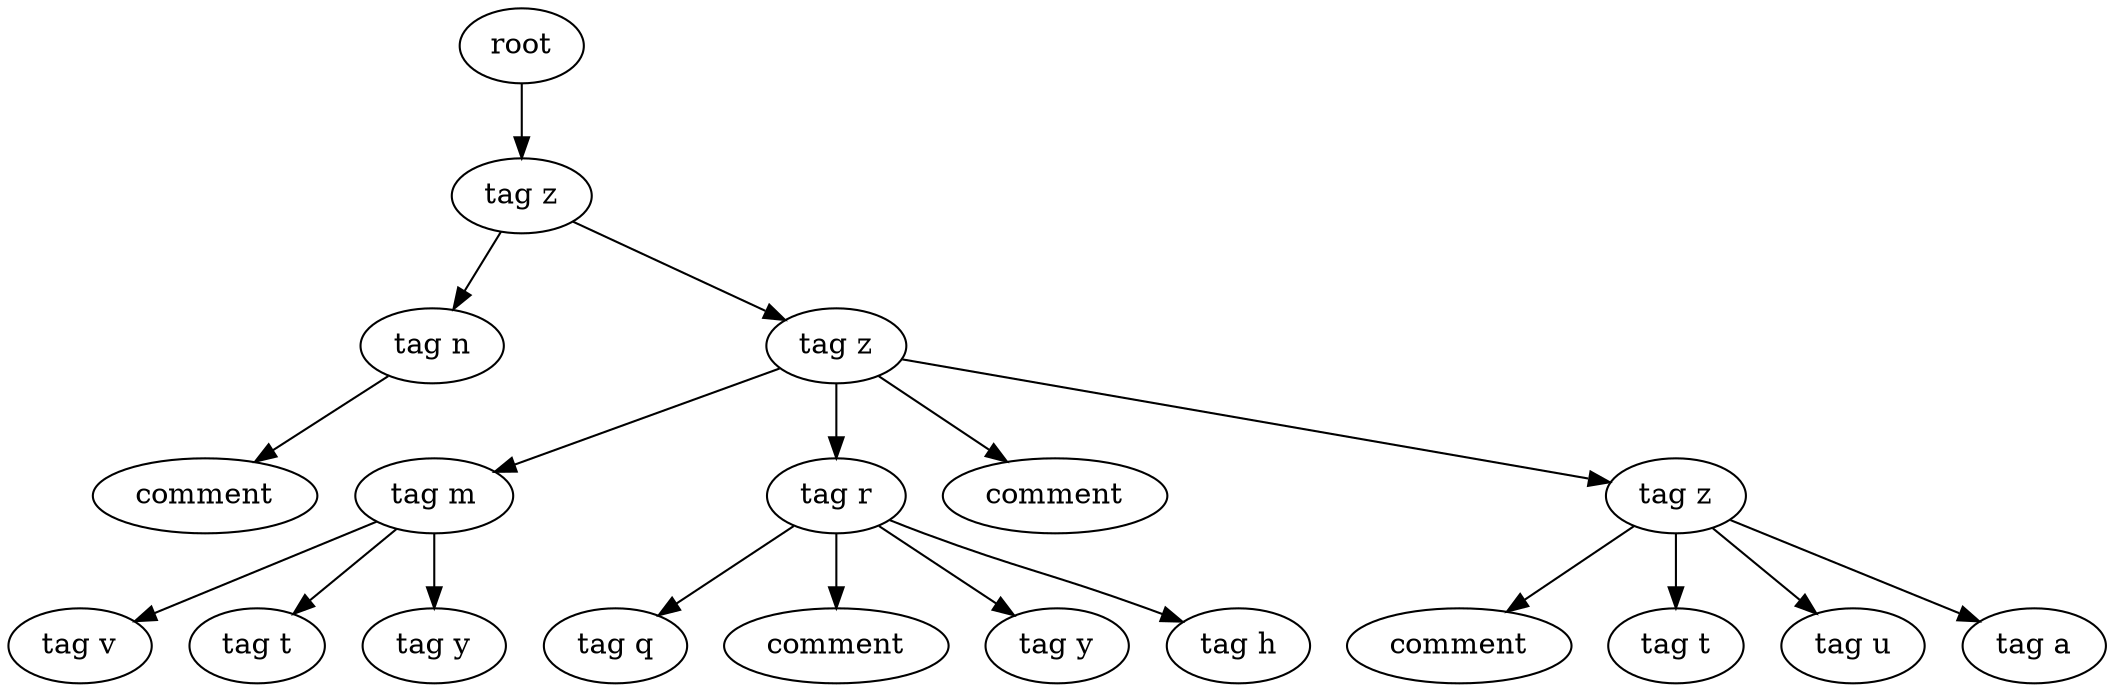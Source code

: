 digraph Tree{
0[label="root"];
0->00
00[label="tag z"];
00->000
000[label="tag n"];
000->0000
0000[label="comment"];
00->001
001[label="tag z"];
001->0010
0010[label="tag m"];
0010->00100
00100[label="tag v"];
0010->00101
00101[label="tag t"];
0010->00102
00102[label="tag y"];
001->0011
0011[label="tag r"];
0011->00110
00110[label="tag q"];
0011->00111
00111[label="comment"];
0011->00112
00112[label="tag y"];
0011->00113
00113[label="tag h"];
001->0012
0012[label="comment"];
001->0013
0013[label="tag z"];
0013->00130
00130[label="comment"];
0013->00131
00131[label="tag t"];
0013->00132
00132[label="tag u"];
0013->00133
00133[label="tag a"];
}
